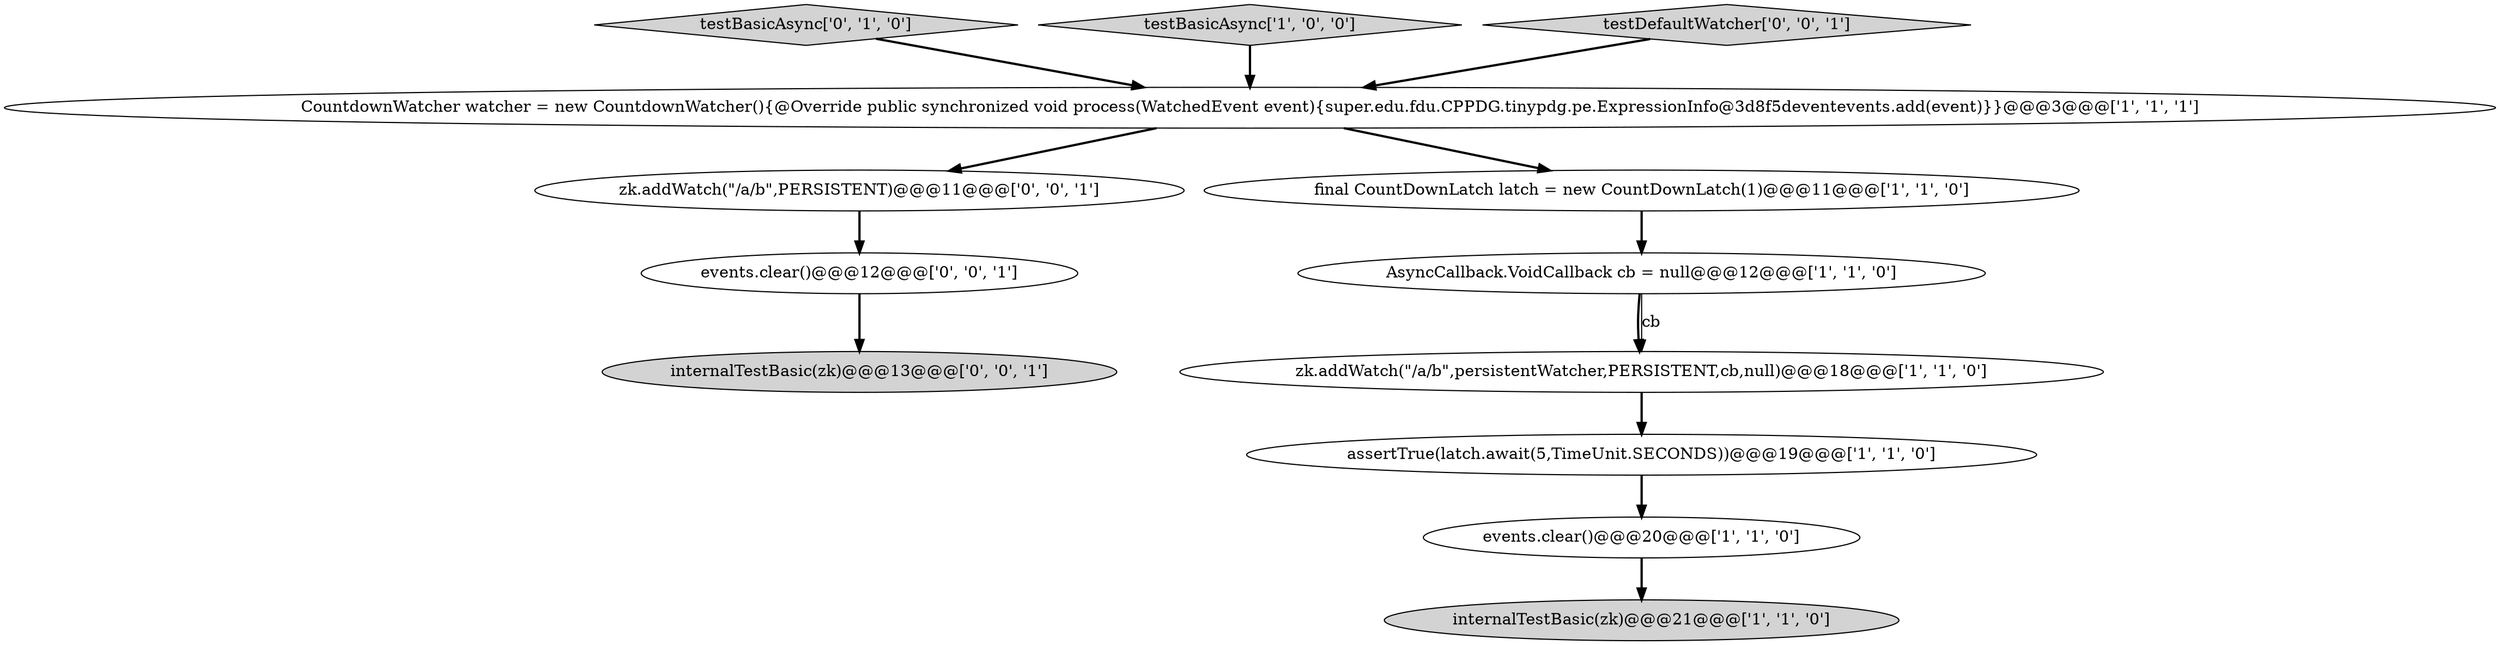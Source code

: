 digraph {
8 [style = filled, label = "testBasicAsync['0', '1', '0']", fillcolor = lightgray, shape = diamond image = "AAA0AAABBB2BBB"];
10 [style = filled, label = "zk.addWatch(\"/a/b\",PERSISTENT)@@@11@@@['0', '0', '1']", fillcolor = white, shape = ellipse image = "AAA0AAABBB3BBB"];
11 [style = filled, label = "events.clear()@@@12@@@['0', '0', '1']", fillcolor = white, shape = ellipse image = "AAA0AAABBB3BBB"];
2 [style = filled, label = "internalTestBasic(zk)@@@21@@@['1', '1', '0']", fillcolor = lightgray, shape = ellipse image = "AAA0AAABBB1BBB"];
1 [style = filled, label = "assertTrue(latch.await(5,TimeUnit.SECONDS))@@@19@@@['1', '1', '0']", fillcolor = white, shape = ellipse image = "AAA0AAABBB1BBB"];
5 [style = filled, label = "events.clear()@@@20@@@['1', '1', '0']", fillcolor = white, shape = ellipse image = "AAA0AAABBB1BBB"];
7 [style = filled, label = "zk.addWatch(\"/a/b\",persistentWatcher,PERSISTENT,cb,null)@@@18@@@['1', '1', '0']", fillcolor = white, shape = ellipse image = "AAA0AAABBB1BBB"];
6 [style = filled, label = "AsyncCallback.VoidCallback cb = null@@@12@@@['1', '1', '0']", fillcolor = white, shape = ellipse image = "AAA0AAABBB1BBB"];
4 [style = filled, label = "testBasicAsync['1', '0', '0']", fillcolor = lightgray, shape = diamond image = "AAA0AAABBB1BBB"];
0 [style = filled, label = "CountdownWatcher watcher = new CountdownWatcher(){@Override public synchronized void process(WatchedEvent event){super.edu.fdu.CPPDG.tinypdg.pe.ExpressionInfo@3d8f5deventevents.add(event)}}@@@3@@@['1', '1', '1']", fillcolor = white, shape = ellipse image = "AAA0AAABBB1BBB"];
3 [style = filled, label = "final CountDownLatch latch = new CountDownLatch(1)@@@11@@@['1', '1', '0']", fillcolor = white, shape = ellipse image = "AAA0AAABBB1BBB"];
9 [style = filled, label = "internalTestBasic(zk)@@@13@@@['0', '0', '1']", fillcolor = lightgray, shape = ellipse image = "AAA0AAABBB3BBB"];
12 [style = filled, label = "testDefaultWatcher['0', '0', '1']", fillcolor = lightgray, shape = diamond image = "AAA0AAABBB3BBB"];
5->2 [style = bold, label=""];
0->10 [style = bold, label=""];
12->0 [style = bold, label=""];
7->1 [style = bold, label=""];
11->9 [style = bold, label=""];
6->7 [style = bold, label=""];
10->11 [style = bold, label=""];
0->3 [style = bold, label=""];
8->0 [style = bold, label=""];
4->0 [style = bold, label=""];
3->6 [style = bold, label=""];
1->5 [style = bold, label=""];
6->7 [style = solid, label="cb"];
}
